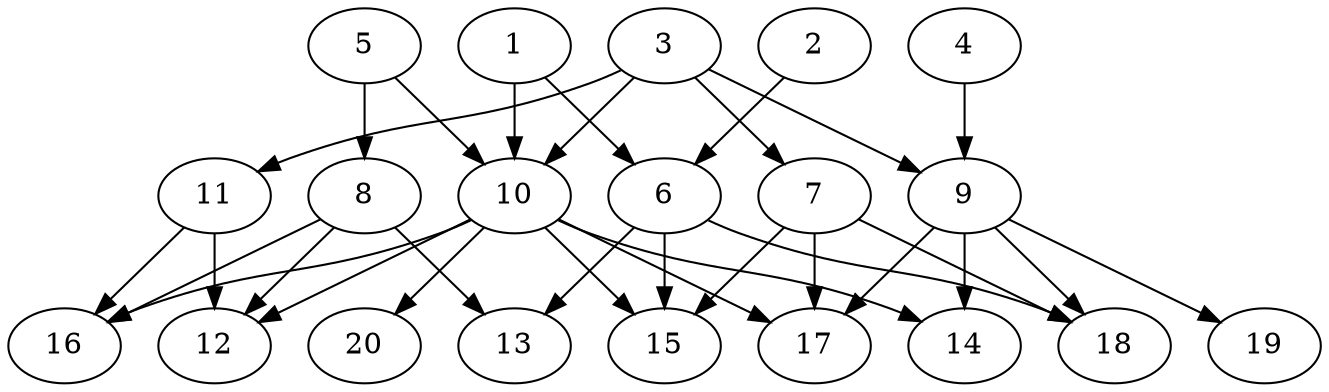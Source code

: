 // DAG automatically generated by daggen at Wed Jul 24 21:27:05 2019
// ./daggen --dot -n 20 --ccr 0.5 --fat 0.7 --regular 0.5 --density 0.5 --mindata 5242880 --maxdata 52428800 
digraph G {
  1 [size="11800576", alpha="0.09", expect_size="5900288"] 
  1 -> 6 [size ="5900288"]
  1 -> 10 [size ="5900288"]
  2 [size="68153344", alpha="0.20", expect_size="34076672"] 
  2 -> 6 [size ="34076672"]
  3 [size="100941824", alpha="0.09", expect_size="50470912"] 
  3 -> 7 [size ="50470912"]
  3 -> 9 [size ="50470912"]
  3 -> 10 [size ="50470912"]
  3 -> 11 [size ="50470912"]
  4 [size="55945216", alpha="0.01", expect_size="27972608"] 
  4 -> 9 [size ="27972608"]
  5 [size="91232256", alpha="0.09", expect_size="45616128"] 
  5 -> 8 [size ="45616128"]
  5 -> 10 [size ="45616128"]
  6 [size="95705088", alpha="0.02", expect_size="47852544"] 
  6 -> 13 [size ="47852544"]
  6 -> 15 [size ="47852544"]
  6 -> 18 [size ="47852544"]
  7 [size="17074176", alpha="0.11", expect_size="8537088"] 
  7 -> 15 [size ="8537088"]
  7 -> 17 [size ="8537088"]
  7 -> 18 [size ="8537088"]
  8 [size="102430720", alpha="0.03", expect_size="51215360"] 
  8 -> 12 [size ="51215360"]
  8 -> 13 [size ="51215360"]
  8 -> 16 [size ="51215360"]
  9 [size="65064960", alpha="0.17", expect_size="32532480"] 
  9 -> 14 [size ="32532480"]
  9 -> 17 [size ="32532480"]
  9 -> 18 [size ="32532480"]
  9 -> 19 [size ="32532480"]
  10 [size="14061568", alpha="0.04", expect_size="7030784"] 
  10 -> 12 [size ="7030784"]
  10 -> 14 [size ="7030784"]
  10 -> 15 [size ="7030784"]
  10 -> 16 [size ="7030784"]
  10 -> 17 [size ="7030784"]
  10 -> 20 [size ="7030784"]
  11 [size="95156224", alpha="0.04", expect_size="47578112"] 
  11 -> 12 [size ="47578112"]
  11 -> 16 [size ="47578112"]
  12 [size="44208128", alpha="0.06", expect_size="22104064"] 
  13 [size="41949184", alpha="0.19", expect_size="20974592"] 
  14 [size="83562496", alpha="0.13", expect_size="41781248"] 
  15 [size="88113152", alpha="0.10", expect_size="44056576"] 
  16 [size="37355520", alpha="0.05", expect_size="18677760"] 
  17 [size="45453312", alpha="0.01", expect_size="22726656"] 
  18 [size="95516672", alpha="0.09", expect_size="47758336"] 
  19 [size="14209024", alpha="0.11", expect_size="7104512"] 
  20 [size="93548544", alpha="0.16", expect_size="46774272"] 
}
